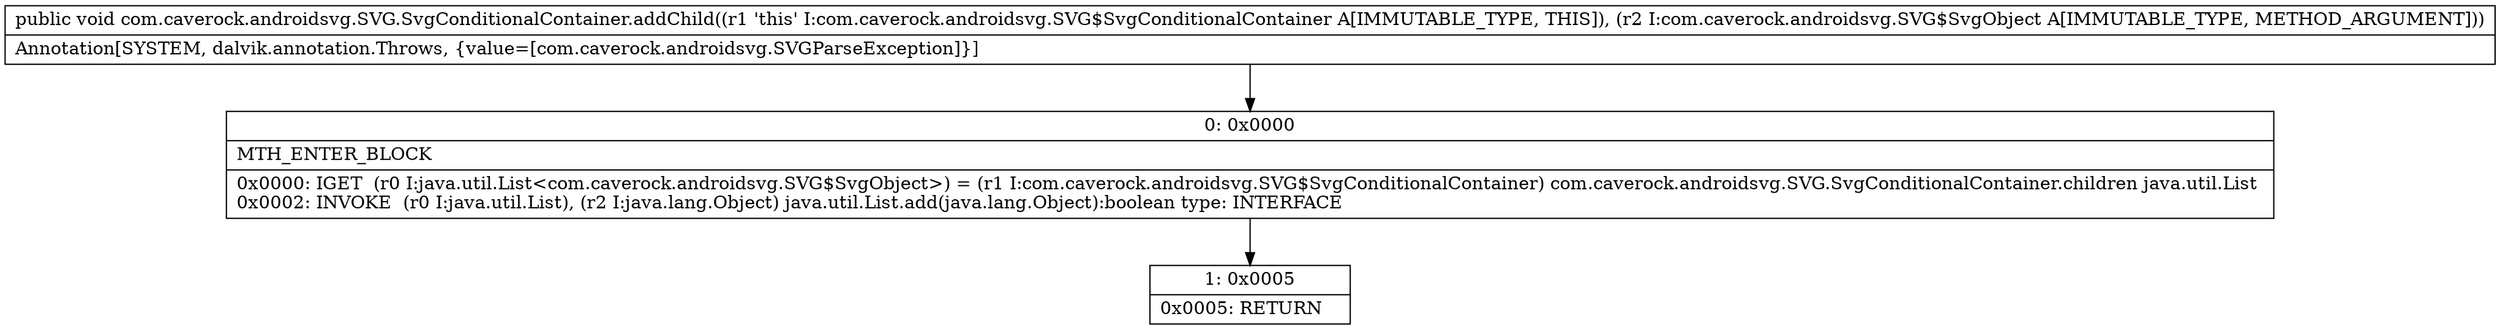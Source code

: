 digraph "CFG forcom.caverock.androidsvg.SVG.SvgConditionalContainer.addChild(Lcom\/caverock\/androidsvg\/SVG$SvgObject;)V" {
Node_0 [shape=record,label="{0\:\ 0x0000|MTH_ENTER_BLOCK\l|0x0000: IGET  (r0 I:java.util.List\<com.caverock.androidsvg.SVG$SvgObject\>) = (r1 I:com.caverock.androidsvg.SVG$SvgConditionalContainer) com.caverock.androidsvg.SVG.SvgConditionalContainer.children java.util.List \l0x0002: INVOKE  (r0 I:java.util.List), (r2 I:java.lang.Object) java.util.List.add(java.lang.Object):boolean type: INTERFACE \l}"];
Node_1 [shape=record,label="{1\:\ 0x0005|0x0005: RETURN   \l}"];
MethodNode[shape=record,label="{public void com.caverock.androidsvg.SVG.SvgConditionalContainer.addChild((r1 'this' I:com.caverock.androidsvg.SVG$SvgConditionalContainer A[IMMUTABLE_TYPE, THIS]), (r2 I:com.caverock.androidsvg.SVG$SvgObject A[IMMUTABLE_TYPE, METHOD_ARGUMENT]))  | Annotation[SYSTEM, dalvik.annotation.Throws, \{value=[com.caverock.androidsvg.SVGParseException]\}]\l}"];
MethodNode -> Node_0;
Node_0 -> Node_1;
}

